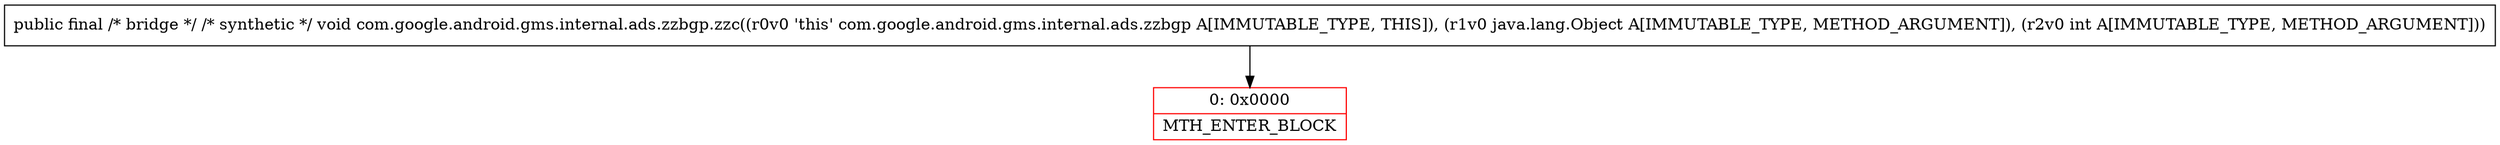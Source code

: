 digraph "CFG forcom.google.android.gms.internal.ads.zzbgp.zzc(Ljava\/lang\/Object;I)V" {
subgraph cluster_Region_359886066 {
label = "R(0)";
node [shape=record,color=blue];
}
Node_0 [shape=record,color=red,label="{0\:\ 0x0000|MTH_ENTER_BLOCK\l}"];
MethodNode[shape=record,label="{public final \/* bridge *\/ \/* synthetic *\/ void com.google.android.gms.internal.ads.zzbgp.zzc((r0v0 'this' com.google.android.gms.internal.ads.zzbgp A[IMMUTABLE_TYPE, THIS]), (r1v0 java.lang.Object A[IMMUTABLE_TYPE, METHOD_ARGUMENT]), (r2v0 int A[IMMUTABLE_TYPE, METHOD_ARGUMENT])) }"];
MethodNode -> Node_0;
}


